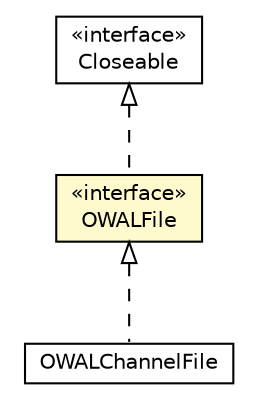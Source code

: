 #!/usr/local/bin/dot
#
# Class diagram 
# Generated by UMLGraph version R5_6-24-gf6e263 (http://www.umlgraph.org/)
#

digraph G {
	edge [fontname="Helvetica",fontsize=10,labelfontname="Helvetica",labelfontsize=10];
	node [fontname="Helvetica",fontsize=10,shape=plaintext];
	nodesep=0.25;
	ranksep=0.5;
	// com.orientechnologies.orient.core.storage.impl.local.paginated.wal.cas.OWALFile
	c7878832 [label=<<table title="com.orientechnologies.orient.core.storage.impl.local.paginated.wal.cas.OWALFile" border="0" cellborder="1" cellspacing="0" cellpadding="2" port="p" bgcolor="lemonChiffon" href="./OWALFile.html">
		<tr><td><table border="0" cellspacing="0" cellpadding="1">
<tr><td align="center" balign="center"> &#171;interface&#187; </td></tr>
<tr><td align="center" balign="center"> OWALFile </td></tr>
		</table></td></tr>
		</table>>, URL="./OWALFile.html", fontname="Helvetica", fontcolor="black", fontsize=10.0];
	// com.orientechnologies.orient.core.storage.impl.local.paginated.wal.cas.OWALChannelFile
	c7878833 [label=<<table title="com.orientechnologies.orient.core.storage.impl.local.paginated.wal.cas.OWALChannelFile" border="0" cellborder="1" cellspacing="0" cellpadding="2" port="p" href="./OWALChannelFile.html">
		<tr><td><table border="0" cellspacing="0" cellpadding="1">
<tr><td align="center" balign="center"> OWALChannelFile </td></tr>
		</table></td></tr>
		</table>>, URL="./OWALChannelFile.html", fontname="Helvetica", fontcolor="black", fontsize=10.0];
	//com.orientechnologies.orient.core.storage.impl.local.paginated.wal.cas.OWALFile implements java.io.Closeable
	c7880176:p -> c7878832:p [dir=back,arrowtail=empty,style=dashed];
	//com.orientechnologies.orient.core.storage.impl.local.paginated.wal.cas.OWALChannelFile implements com.orientechnologies.orient.core.storage.impl.local.paginated.wal.cas.OWALFile
	c7878832:p -> c7878833:p [dir=back,arrowtail=empty,style=dashed];
	// java.io.Closeable
	c7880176 [label=<<table title="java.io.Closeable" border="0" cellborder="1" cellspacing="0" cellpadding="2" port="p" href="http://java.sun.com/j2se/1.4.2/docs/api/java/io/Closeable.html">
		<tr><td><table border="0" cellspacing="0" cellpadding="1">
<tr><td align="center" balign="center"> &#171;interface&#187; </td></tr>
<tr><td align="center" balign="center"> Closeable </td></tr>
		</table></td></tr>
		</table>>, URL="http://java.sun.com/j2se/1.4.2/docs/api/java/io/Closeable.html", fontname="Helvetica", fontcolor="black", fontsize=10.0];
}

